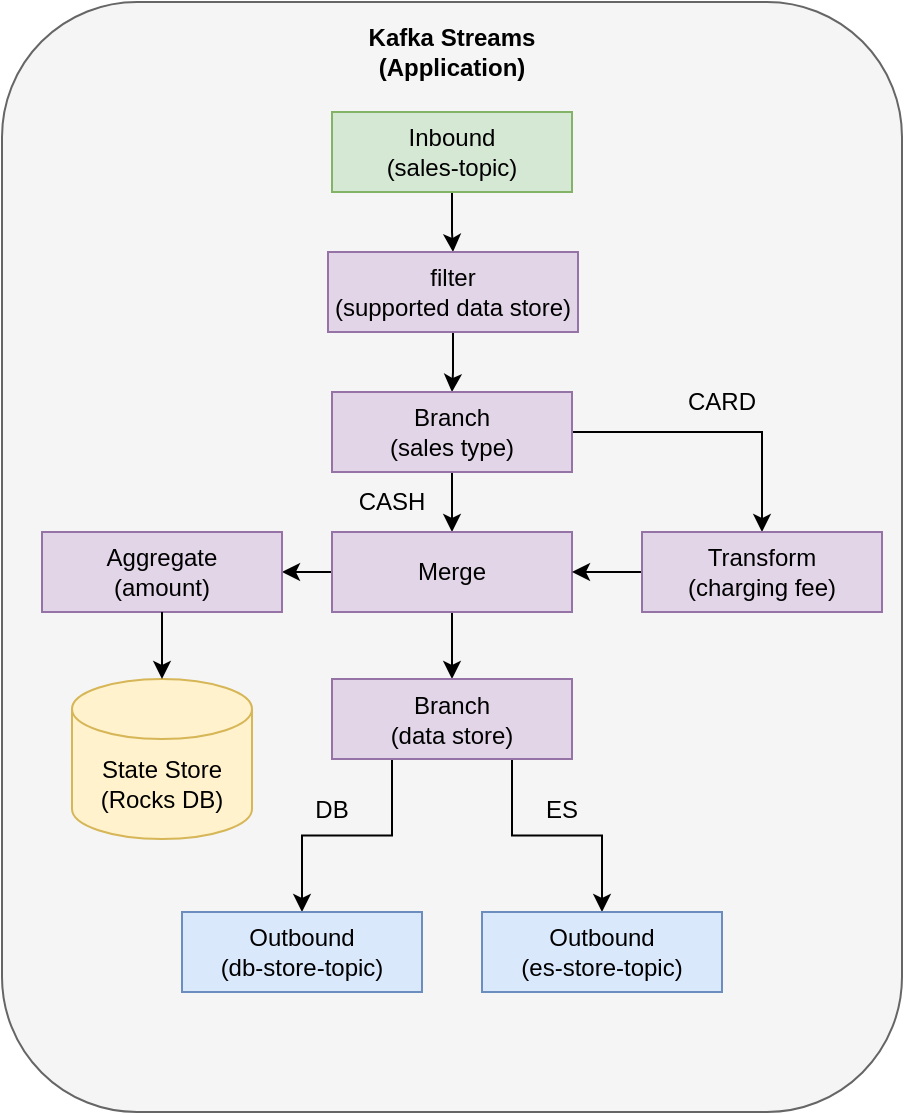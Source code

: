 <mxfile version="24.2.2" type="github">
  <diagram name="페이지-1" id="J1Tt04icmtqUt2nDNbsf">
    <mxGraphModel dx="655" dy="1246" grid="1" gridSize="10" guides="1" tooltips="1" connect="1" arrows="1" fold="1" page="1" pageScale="1" pageWidth="1169" pageHeight="827" math="0" shadow="0">
      <root>
        <mxCell id="0" />
        <mxCell id="1" parent="0" />
        <mxCell id="ob_Er8QgK_pdc9j6Z_gC-9" value="" style="rounded=1;whiteSpace=wrap;html=1;fillColor=#f5f5f5;fontColor=#333333;strokeColor=#666666;" parent="1" vertex="1">
          <mxGeometry x="390" y="55" width="450" height="555" as="geometry" />
        </mxCell>
        <mxCell id="unUFR4Pz0GULnruM20ie-18" style="edgeStyle=orthogonalEdgeStyle;rounded=0;orthogonalLoop=1;jettySize=auto;html=1;entryX=0.5;entryY=0;entryDx=0;entryDy=0;" parent="1" source="ob_Er8QgK_pdc9j6Z_gC-6" target="ob_Er8QgK_pdc9j6Z_gC-7" edge="1">
          <mxGeometry relative="1" as="geometry" />
        </mxCell>
        <mxCell id="ob_Er8QgK_pdc9j6Z_gC-6" value="Inbound&lt;div&gt;(sales-topic)&lt;/div&gt;" style="rounded=0;whiteSpace=wrap;html=1;fillColor=#d5e8d4;strokeColor=#82b366;" parent="1" vertex="1">
          <mxGeometry x="555" y="110" width="120" height="40" as="geometry" />
        </mxCell>
        <mxCell id="unUFR4Pz0GULnruM20ie-17" style="edgeStyle=orthogonalEdgeStyle;rounded=0;orthogonalLoop=1;jettySize=auto;html=1;entryX=0.5;entryY=0;entryDx=0;entryDy=0;" parent="1" source="ob_Er8QgK_pdc9j6Z_gC-7" target="unUFR4Pz0GULnruM20ie-1" edge="1">
          <mxGeometry relative="1" as="geometry" />
        </mxCell>
        <mxCell id="ob_Er8QgK_pdc9j6Z_gC-7" value="filter&lt;div&gt;(supported data store)&lt;/div&gt;" style="rounded=0;whiteSpace=wrap;html=1;fillColor=#e1d5e7;strokeColor=#9673a6;" parent="1" vertex="1">
          <mxGeometry x="553" y="180" width="125" height="40" as="geometry" />
        </mxCell>
        <mxCell id="ob_Er8QgK_pdc9j6Z_gC-13" value="&lt;b&gt;Kafka Streams&lt;/b&gt;&lt;div&gt;&lt;b&gt;(Application)&lt;/b&gt;&lt;/div&gt;" style="text;html=1;align=center;verticalAlign=middle;whiteSpace=wrap;rounded=0;" parent="1" vertex="1">
          <mxGeometry x="560" y="65" width="110" height="30" as="geometry" />
        </mxCell>
        <mxCell id="unUFR4Pz0GULnruM20ie-15" style="edgeStyle=orthogonalEdgeStyle;rounded=0;orthogonalLoop=1;jettySize=auto;html=1;entryX=0.5;entryY=0;entryDx=0;entryDy=0;" parent="1" source="unUFR4Pz0GULnruM20ie-1" target="unUFR4Pz0GULnruM20ie-3" edge="1">
          <mxGeometry relative="1" as="geometry" />
        </mxCell>
        <mxCell id="unUFR4Pz0GULnruM20ie-16" style="edgeStyle=orthogonalEdgeStyle;rounded=0;orthogonalLoop=1;jettySize=auto;html=1;entryX=0.5;entryY=0;entryDx=0;entryDy=0;" parent="1" source="unUFR4Pz0GULnruM20ie-1" target="unUFR4Pz0GULnruM20ie-2" edge="1">
          <mxGeometry relative="1" as="geometry" />
        </mxCell>
        <mxCell id="unUFR4Pz0GULnruM20ie-1" value="Branch&lt;div&gt;(sales type)&lt;/div&gt;" style="rounded=0;whiteSpace=wrap;html=1;fillColor=#e1d5e7;strokeColor=#9673a6;" parent="1" vertex="1">
          <mxGeometry x="555" y="250" width="120" height="40" as="geometry" />
        </mxCell>
        <mxCell id="unUFR4Pz0GULnruM20ie-12" style="edgeStyle=orthogonalEdgeStyle;rounded=0;orthogonalLoop=1;jettySize=auto;html=1;entryX=1;entryY=0.5;entryDx=0;entryDy=0;" parent="1" source="unUFR4Pz0GULnruM20ie-2" target="unUFR4Pz0GULnruM20ie-5" edge="1">
          <mxGeometry relative="1" as="geometry" />
        </mxCell>
        <mxCell id="unUFR4Pz0GULnruM20ie-13" style="edgeStyle=orthogonalEdgeStyle;rounded=0;orthogonalLoop=1;jettySize=auto;html=1;entryX=0.5;entryY=0;entryDx=0;entryDy=0;" parent="1" source="unUFR4Pz0GULnruM20ie-2" target="unUFR4Pz0GULnruM20ie-4" edge="1">
          <mxGeometry relative="1" as="geometry" />
        </mxCell>
        <mxCell id="unUFR4Pz0GULnruM20ie-2" value="Merge" style="rounded=0;whiteSpace=wrap;html=1;fillColor=#e1d5e7;strokeColor=#9673a6;" parent="1" vertex="1">
          <mxGeometry x="555" y="320" width="120" height="40" as="geometry" />
        </mxCell>
        <mxCell id="unUFR4Pz0GULnruM20ie-14" style="edgeStyle=orthogonalEdgeStyle;rounded=0;orthogonalLoop=1;jettySize=auto;html=1;entryX=1;entryY=0.5;entryDx=0;entryDy=0;" parent="1" source="unUFR4Pz0GULnruM20ie-3" target="unUFR4Pz0GULnruM20ie-2" edge="1">
          <mxGeometry relative="1" as="geometry" />
        </mxCell>
        <mxCell id="unUFR4Pz0GULnruM20ie-3" value="Transform&lt;div&gt;(charging fee)&lt;/div&gt;" style="rounded=0;whiteSpace=wrap;html=1;fillColor=#e1d5e7;strokeColor=#9673a6;" parent="1" vertex="1">
          <mxGeometry x="710" y="320" width="120" height="40" as="geometry" />
        </mxCell>
        <mxCell id="unUFR4Pz0GULnruM20ie-9" style="edgeStyle=orthogonalEdgeStyle;rounded=0;orthogonalLoop=1;jettySize=auto;html=1;exitX=0.25;exitY=1;exitDx=0;exitDy=0;entryX=0.5;entryY=0;entryDx=0;entryDy=0;" parent="1" source="unUFR4Pz0GULnruM20ie-4" target="unUFR4Pz0GULnruM20ie-6" edge="1">
          <mxGeometry relative="1" as="geometry" />
        </mxCell>
        <mxCell id="unUFR4Pz0GULnruM20ie-10" style="edgeStyle=orthogonalEdgeStyle;rounded=0;orthogonalLoop=1;jettySize=auto;html=1;exitX=0.75;exitY=1;exitDx=0;exitDy=0;entryX=0.5;entryY=0;entryDx=0;entryDy=0;" parent="1" source="unUFR4Pz0GULnruM20ie-4" target="unUFR4Pz0GULnruM20ie-8" edge="1">
          <mxGeometry relative="1" as="geometry" />
        </mxCell>
        <mxCell id="unUFR4Pz0GULnruM20ie-4" value="Branch&lt;div&gt;(data store)&lt;/div&gt;" style="rounded=0;whiteSpace=wrap;html=1;fillColor=#e1d5e7;strokeColor=#9673a6;" parent="1" vertex="1">
          <mxGeometry x="555" y="393.5" width="120" height="40" as="geometry" />
        </mxCell>
        <mxCell id="unUFR4Pz0GULnruM20ie-5" value="Aggregate&lt;div&gt;(amount)&lt;/div&gt;" style="rounded=0;whiteSpace=wrap;html=1;fillColor=#e1d5e7;strokeColor=#9673a6;" parent="1" vertex="1">
          <mxGeometry x="410" y="320" width="120" height="40" as="geometry" />
        </mxCell>
        <mxCell id="unUFR4Pz0GULnruM20ie-6" value="Outbound&lt;div&gt;(db-store-topic)&lt;/div&gt;" style="rounded=0;whiteSpace=wrap;html=1;fillColor=#dae8fc;strokeColor=#6c8ebf;" parent="1" vertex="1">
          <mxGeometry x="480" y="510" width="120" height="40" as="geometry" />
        </mxCell>
        <mxCell id="unUFR4Pz0GULnruM20ie-7" value="State Store&lt;div&gt;(Rocks DB)&lt;/div&gt;" style="shape=cylinder3;whiteSpace=wrap;html=1;boundedLbl=1;backgroundOutline=1;size=15;fillColor=#fff2cc;strokeColor=#d6b656;" parent="1" vertex="1">
          <mxGeometry x="425" y="393.5" width="90" height="80" as="geometry" />
        </mxCell>
        <mxCell id="unUFR4Pz0GULnruM20ie-8" value="Outbound&lt;div&gt;(es-store-topic)&lt;/div&gt;" style="rounded=0;whiteSpace=wrap;html=1;fillColor=#dae8fc;strokeColor=#6c8ebf;" parent="1" vertex="1">
          <mxGeometry x="630" y="510" width="120" height="40" as="geometry" />
        </mxCell>
        <mxCell id="unUFR4Pz0GULnruM20ie-11" style="edgeStyle=orthogonalEdgeStyle;rounded=0;orthogonalLoop=1;jettySize=auto;html=1;entryX=0.5;entryY=0;entryDx=0;entryDy=0;entryPerimeter=0;" parent="1" source="unUFR4Pz0GULnruM20ie-5" target="unUFR4Pz0GULnruM20ie-7" edge="1">
          <mxGeometry relative="1" as="geometry" />
        </mxCell>
        <mxCell id="unUFR4Pz0GULnruM20ie-19" value="CARD" style="text;html=1;align=center;verticalAlign=middle;whiteSpace=wrap;rounded=0;" parent="1" vertex="1">
          <mxGeometry x="720" y="240" width="60" height="30" as="geometry" />
        </mxCell>
        <mxCell id="unUFR4Pz0GULnruM20ie-20" value="CASH" style="text;html=1;align=center;verticalAlign=middle;whiteSpace=wrap;rounded=0;" parent="1" vertex="1">
          <mxGeometry x="555" y="290" width="60" height="30" as="geometry" />
        </mxCell>
        <mxCell id="unUFR4Pz0GULnruM20ie-21" value="DB" style="text;html=1;align=center;verticalAlign=middle;whiteSpace=wrap;rounded=0;" parent="1" vertex="1">
          <mxGeometry x="525" y="443.5" width="60" height="30" as="geometry" />
        </mxCell>
        <mxCell id="unUFR4Pz0GULnruM20ie-22" value="ES" style="text;html=1;align=center;verticalAlign=middle;whiteSpace=wrap;rounded=0;" parent="1" vertex="1">
          <mxGeometry x="640" y="443.5" width="60" height="30" as="geometry" />
        </mxCell>
      </root>
    </mxGraphModel>
  </diagram>
</mxfile>
